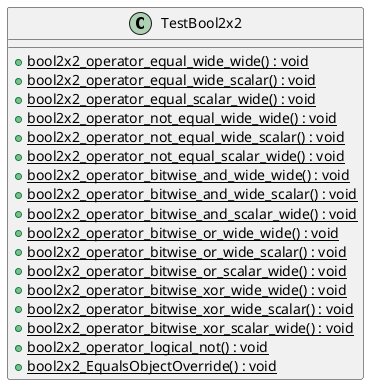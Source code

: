 @startuml
class TestBool2x2 {
    + {static} bool2x2_operator_equal_wide_wide() : void
    + {static} bool2x2_operator_equal_wide_scalar() : void
    + {static} bool2x2_operator_equal_scalar_wide() : void
    + {static} bool2x2_operator_not_equal_wide_wide() : void
    + {static} bool2x2_operator_not_equal_wide_scalar() : void
    + {static} bool2x2_operator_not_equal_scalar_wide() : void
    + {static} bool2x2_operator_bitwise_and_wide_wide() : void
    + {static} bool2x2_operator_bitwise_and_wide_scalar() : void
    + {static} bool2x2_operator_bitwise_and_scalar_wide() : void
    + {static} bool2x2_operator_bitwise_or_wide_wide() : void
    + {static} bool2x2_operator_bitwise_or_wide_scalar() : void
    + {static} bool2x2_operator_bitwise_or_scalar_wide() : void
    + {static} bool2x2_operator_bitwise_xor_wide_wide() : void
    + {static} bool2x2_operator_bitwise_xor_wide_scalar() : void
    + {static} bool2x2_operator_bitwise_xor_scalar_wide() : void
    + {static} bool2x2_operator_logical_not() : void
    + {static} bool2x2_EqualsObjectOverride() : void
}
@enduml

